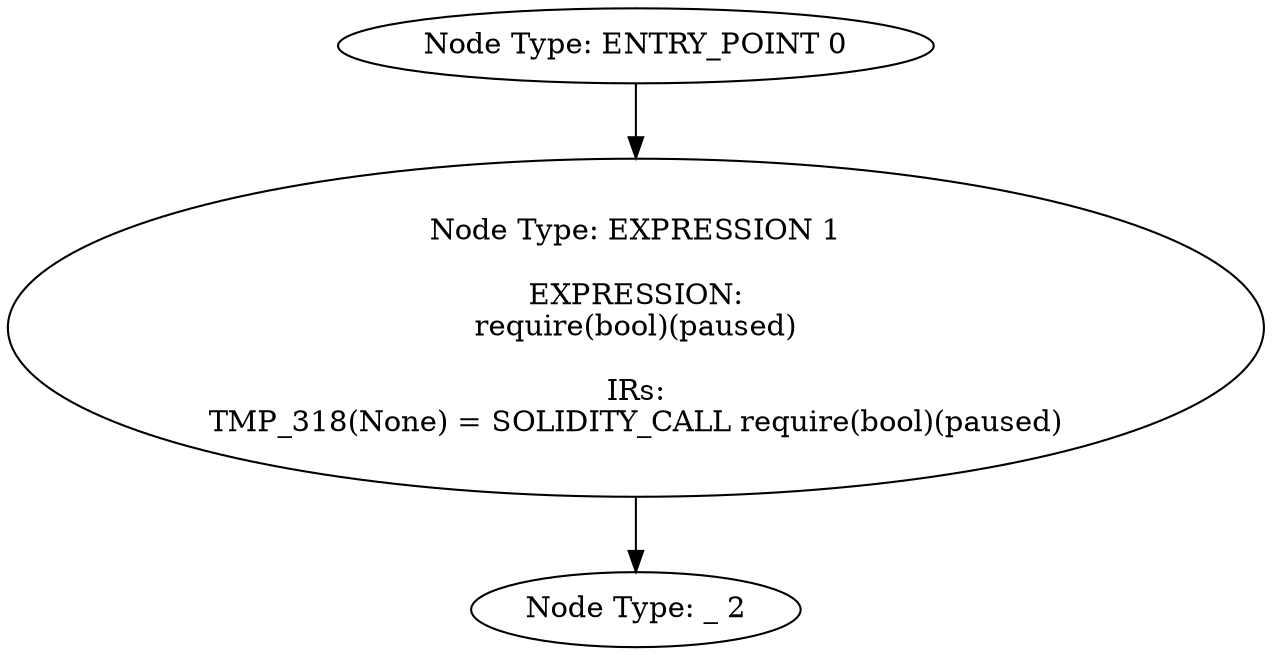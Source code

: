 digraph{
0[label="Node Type: ENTRY_POINT 0
"];
0->1;
1[label="Node Type: EXPRESSION 1

EXPRESSION:
require(bool)(paused)

IRs:
TMP_318(None) = SOLIDITY_CALL require(bool)(paused)"];
1->2;
2[label="Node Type: _ 2
"];
}
